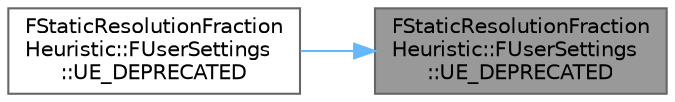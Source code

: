 digraph "FStaticResolutionFractionHeuristic::FUserSettings::UE_DEPRECATED"
{
 // INTERACTIVE_SVG=YES
 // LATEX_PDF_SIZE
  bgcolor="transparent";
  edge [fontname=Helvetica,fontsize=10,labelfontname=Helvetica,labelfontsize=10];
  node [fontname=Helvetica,fontsize=10,shape=box,height=0.2,width=0.4];
  rankdir="RL";
  Node1 [id="Node000001",label="FStaticResolutionFraction\lHeuristic::FUserSettings\l::UE_DEPRECATED",height=0.2,width=0.4,color="gray40", fillcolor="grey60", style="filled", fontcolor="black",tooltip=" "];
  Node1 -> Node2 [id="edge1_Node000001_Node000002",dir="back",color="steelblue1",style="solid",tooltip=" "];
  Node2 [id="Node000002",label="FStaticResolutionFraction\lHeuristic::FUserSettings\l::UE_DEPRECATED",height=0.2,width=0.4,color="grey40", fillcolor="white", style="filled",URL="$db/d9c/structFStaticResolutionFractionHeuristic_1_1FUserSettings.html#a38b91ce11f1af26552438a2e3a03deb0",tooltip=" "];
}
